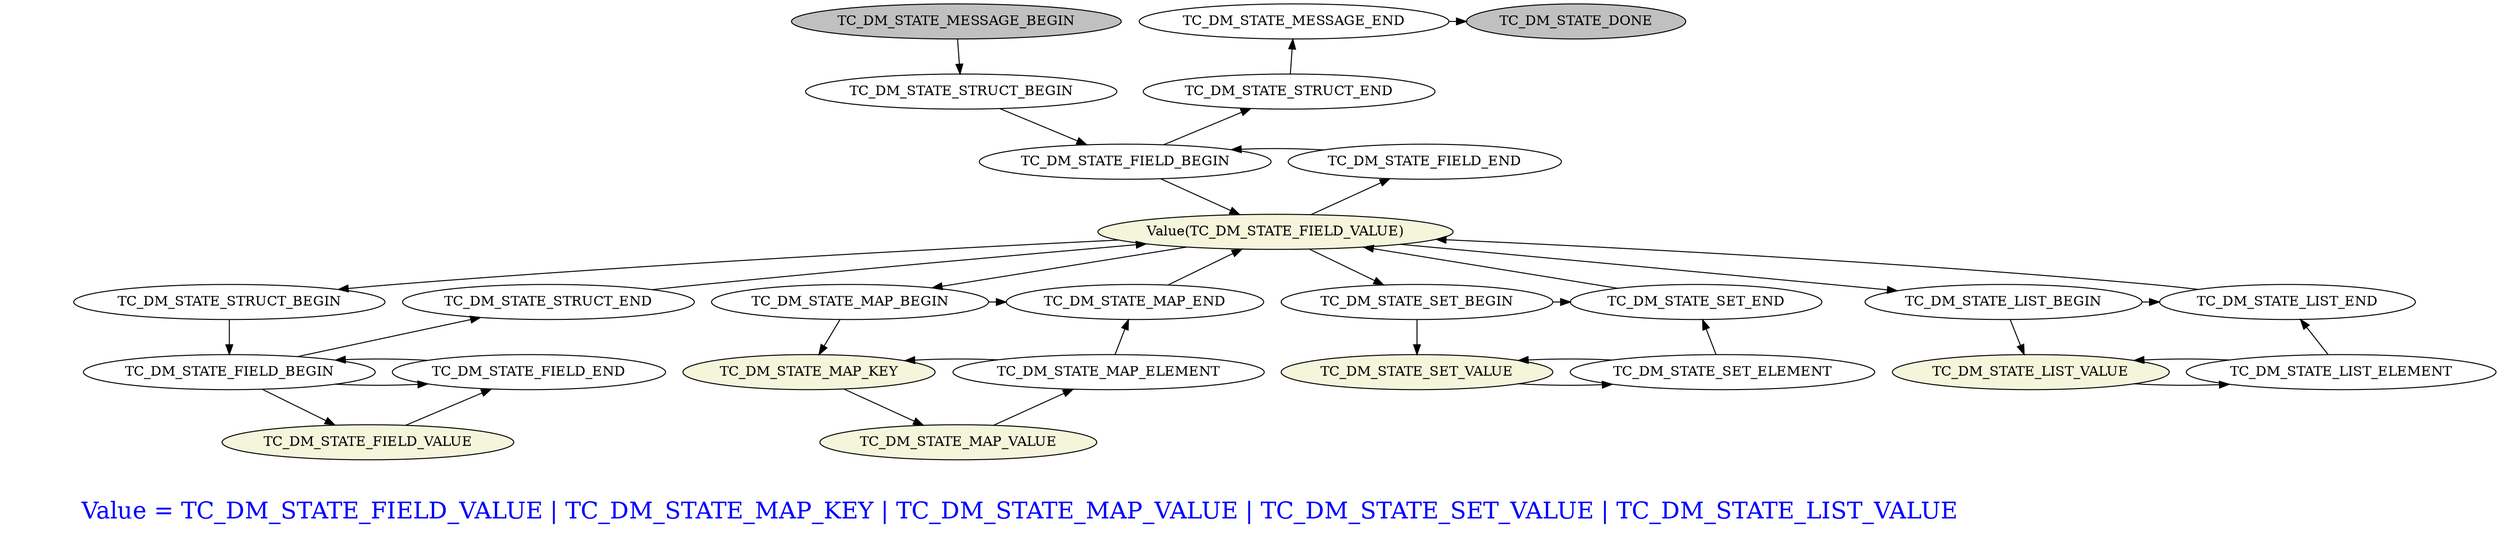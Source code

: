 digraph G {
	//node[shape=box]

	{
		node[style="invis"]
		1->2->3->4->5->6->7->8[style="invis"]
	}

	{
		rank=same;
		1;
		MessageBegin[label="TC_DM_STATE_MESSAGE_BEGIN", style="filled", fillcolor="gray"];
		MessageEnd[label="TC_DM_STATE_MESSAGE_END"];
		Done[label="TC_DM_STATE_DONE", style="filled", fillcolor="gray"];
	}
	{
		rank=same;
		2;
		StructBegin_top[label="TC_DM_STATE_STRUCT_BEGIN"];
		StructEnd_top[label="TC_DM_STATE_STRUCT_END"];
	}
	{
		rank=same;
		3;
		FieldBegin_top[label="TC_DM_STATE_FIELD_BEGIN"];
		FieldEnd_top[label="TC_DM_STATE_FIELD_END"];
	}
	{
		rank=same;
		4;
		FieldValue_top[label="Value(TC_DM_STATE_FIELD_VALUE)", style="filled", fillcolor="beige"];
	}
	{
		rank=same;
		5;
		StructBegin[label="TC_DM_STATE_STRUCT_BEGIN"]
		StructEnd[label="TC_DM_STATE_STRUCT_END"];
		MapBegin[label="TC_DM_STATE_MAP_BEGIN"];
		MapEnd[label="TC_DM_STATE_MAP_END"];
		SetBegin[label="TC_DM_STATE_SET_BEGIN"];
		SetEnd[label="TC_DM_STATE_SET_END"];
		ListBegin[label="TC_DM_STATE_LIST_BEGIN"];
		ListEnd[label="TC_DM_STATE_LIST_END"];
	}
	{
		rank=same;
		6;
		MapKey[label="TC_DM_STATE_MAP_KEY", style="filled", fillcolor="beige"];
		MapElement[label="TC_DM_STATE_MAP_ELEMENT"];
		SetValue[label="TC_DM_STATE_SET_VALUE", style="filled", fillcolor="beige"];
		SetElement[label="TC_DM_STATE_SET_ELEMENT"];
		ListValue[label="TC_DM_STATE_LIST_VALUE", style="filled", fillcolor="beige"];
		ListElement[label="TC_DM_STATE_LIST_ELEMENT"];
		FieldBegin[label="TC_DM_STATE_FIELD_BEGIN"];
		FieldEnd[label="TC_DM_STATE_FIELD_END"];
	}
	{
		rank=same;
		7;
		MapValue[label="TC_DM_STATE_MAP_VALUE", style="filled", fillcolor="beige"];
		FieldValue[label="TC_DM_STATE_FIELD_VALUE", style="filled", fillcolor="beige"];
	}
	{
		node[shape=plaintext, fontsize=24, fontcolor="blue"]
		rank=same;
		8;
		Value[label="Value = TC_DM_STATE_FIELD_VALUE | TC_DM_STATE_MAP_KEY | TC_DM_STATE_MAP_VALUE | TC_DM_STATE_SET_VALUE | TC_DM_STATE_LIST_VALUE"];
	}

	{
		FieldBegin_top -> FieldEnd_top[style="invis"]
		MapKey -> MapElement[style="invis"]
		FieldBegin -> FieldEnd[sytle="invis"]
		//SetValue -> Value[style="invis"]
	}

	MessageBegin -> StructBegin_top -> FieldBegin_top -> FieldValue_top
	FieldValue_top -> {StructBegin, MapBegin, SetBegin, ListBegin}
	{MapEnd, SetEnd, ListEnd, StructEnd} -> FieldValue_top
	FieldValue_top -> FieldEnd_top -> FieldBegin_top -> StructEnd_top -> MessageEnd -> Done

	StructBegin -> FieldBegin
	FieldBegin -> {FieldValue, StructEnd}
	FieldValue -> FieldEnd -> FieldBegin

	MapBegin -> MapEnd
	MapBegin -> MapKey -> MapValue -> MapElement
	MapElement -> {MapKey, MapEnd}

	SetBegin -> SetEnd
	SetBegin -> SetValue -> SetElement
	SetElement -> {SetValue, SetEnd}

	ListBegin -> ListEnd
	ListBegin -> ListValue -> ListElement
	ListElement -> {ListValue, ListEnd}
}
